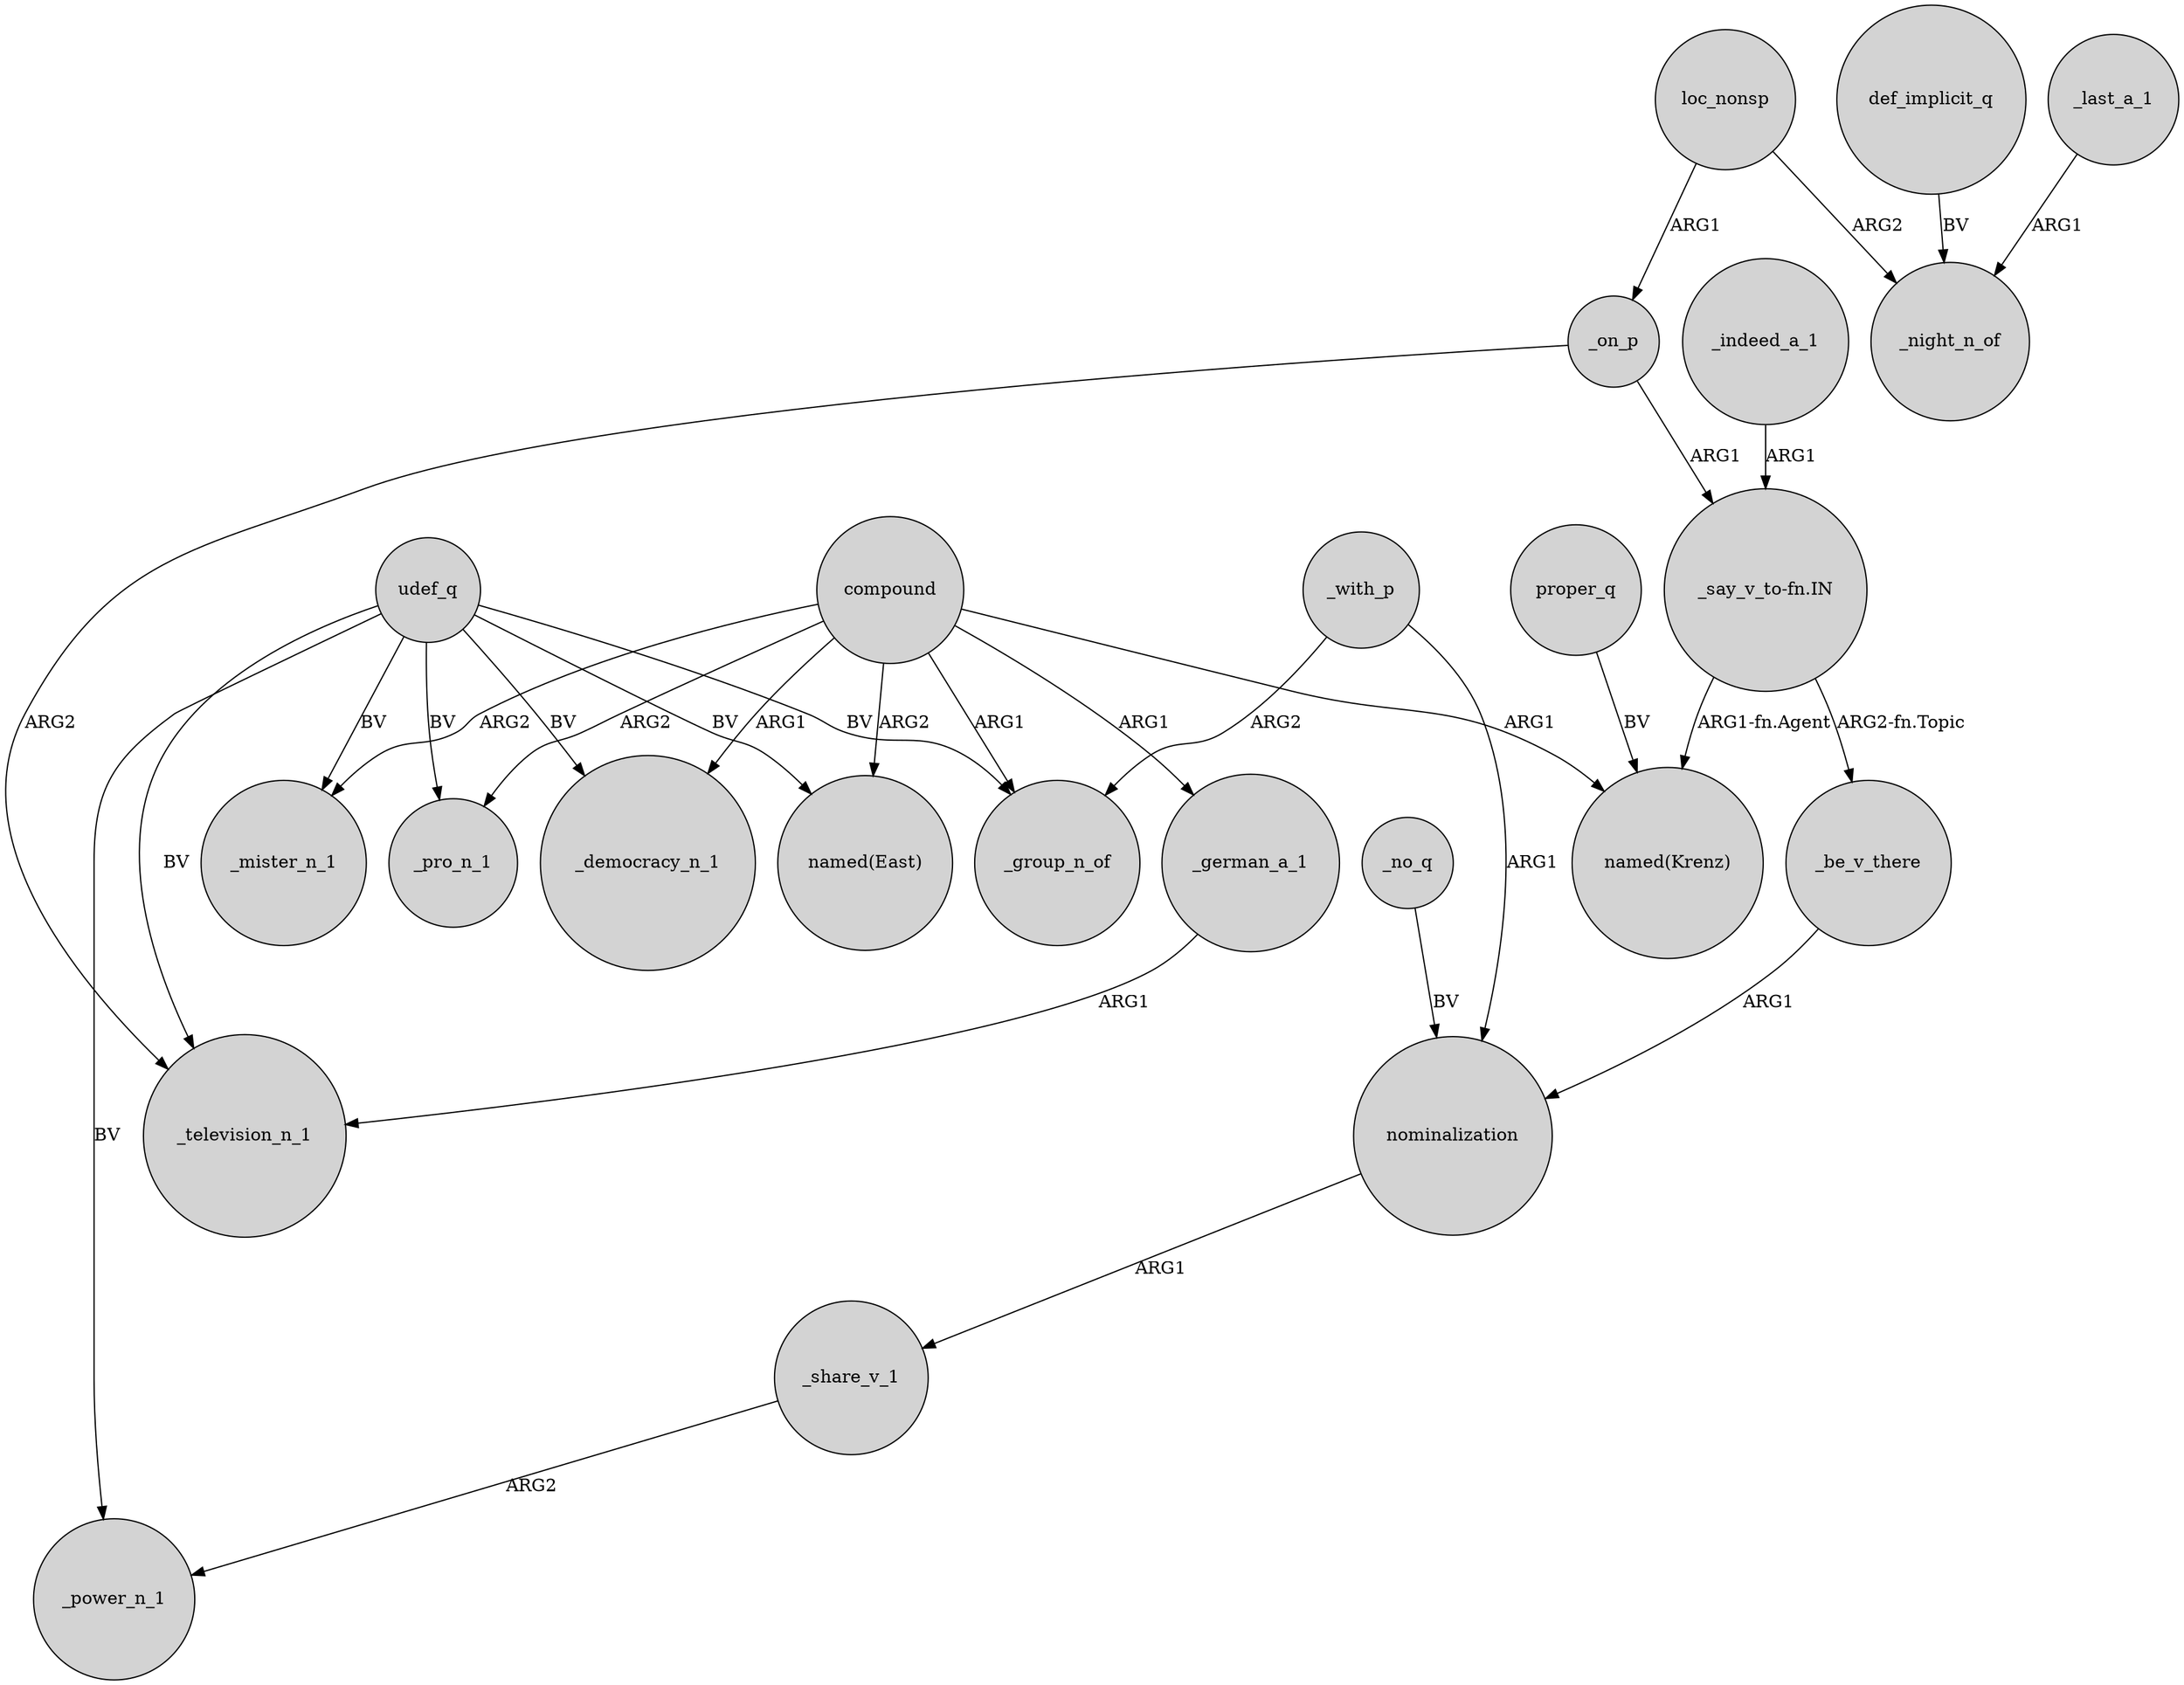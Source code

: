 digraph {
	node [shape=circle style=filled]
	_on_p -> "_say_v_to-fn.IN" [label=ARG1]
	def_implicit_q -> _night_n_of [label=BV]
	"_say_v_to-fn.IN" -> "named(Krenz)" [label="ARG1-fn.Agent"]
	udef_q -> _television_n_1 [label=BV]
	_german_a_1 -> _television_n_1 [label=ARG1]
	_share_v_1 -> _power_n_1 [label=ARG2]
	compound -> _mister_n_1 [label=ARG2]
	compound -> _pro_n_1 [label=ARG2]
	proper_q -> "named(Krenz)" [label=BV]
	udef_q -> _mister_n_1 [label=BV]
	udef_q -> "named(East)" [label=BV]
	_no_q -> nominalization [label=BV]
	loc_nonsp -> _on_p [label=ARG1]
	_with_p -> _group_n_of [label=ARG2]
	udef_q -> _democracy_n_1 [label=BV]
	_on_p -> _television_n_1 [label=ARG2]
	_with_p -> nominalization [label=ARG1]
	udef_q -> _pro_n_1 [label=BV]
	nominalization -> _share_v_1 [label=ARG1]
	"_say_v_to-fn.IN" -> _be_v_there [label="ARG2-fn.Topic"]
	_indeed_a_1 -> "_say_v_to-fn.IN" [label=ARG1]
	compound -> "named(Krenz)" [label=ARG1]
	loc_nonsp -> _night_n_of [label=ARG2]
	compound -> _democracy_n_1 [label=ARG1]
	_be_v_there -> nominalization [label=ARG1]
	udef_q -> _power_n_1 [label=BV]
	udef_q -> _group_n_of [label=BV]
	compound -> _group_n_of [label=ARG1]
	_last_a_1 -> _night_n_of [label=ARG1]
	compound -> "named(East)" [label=ARG2]
	compound -> _german_a_1 [label=ARG1]
}
